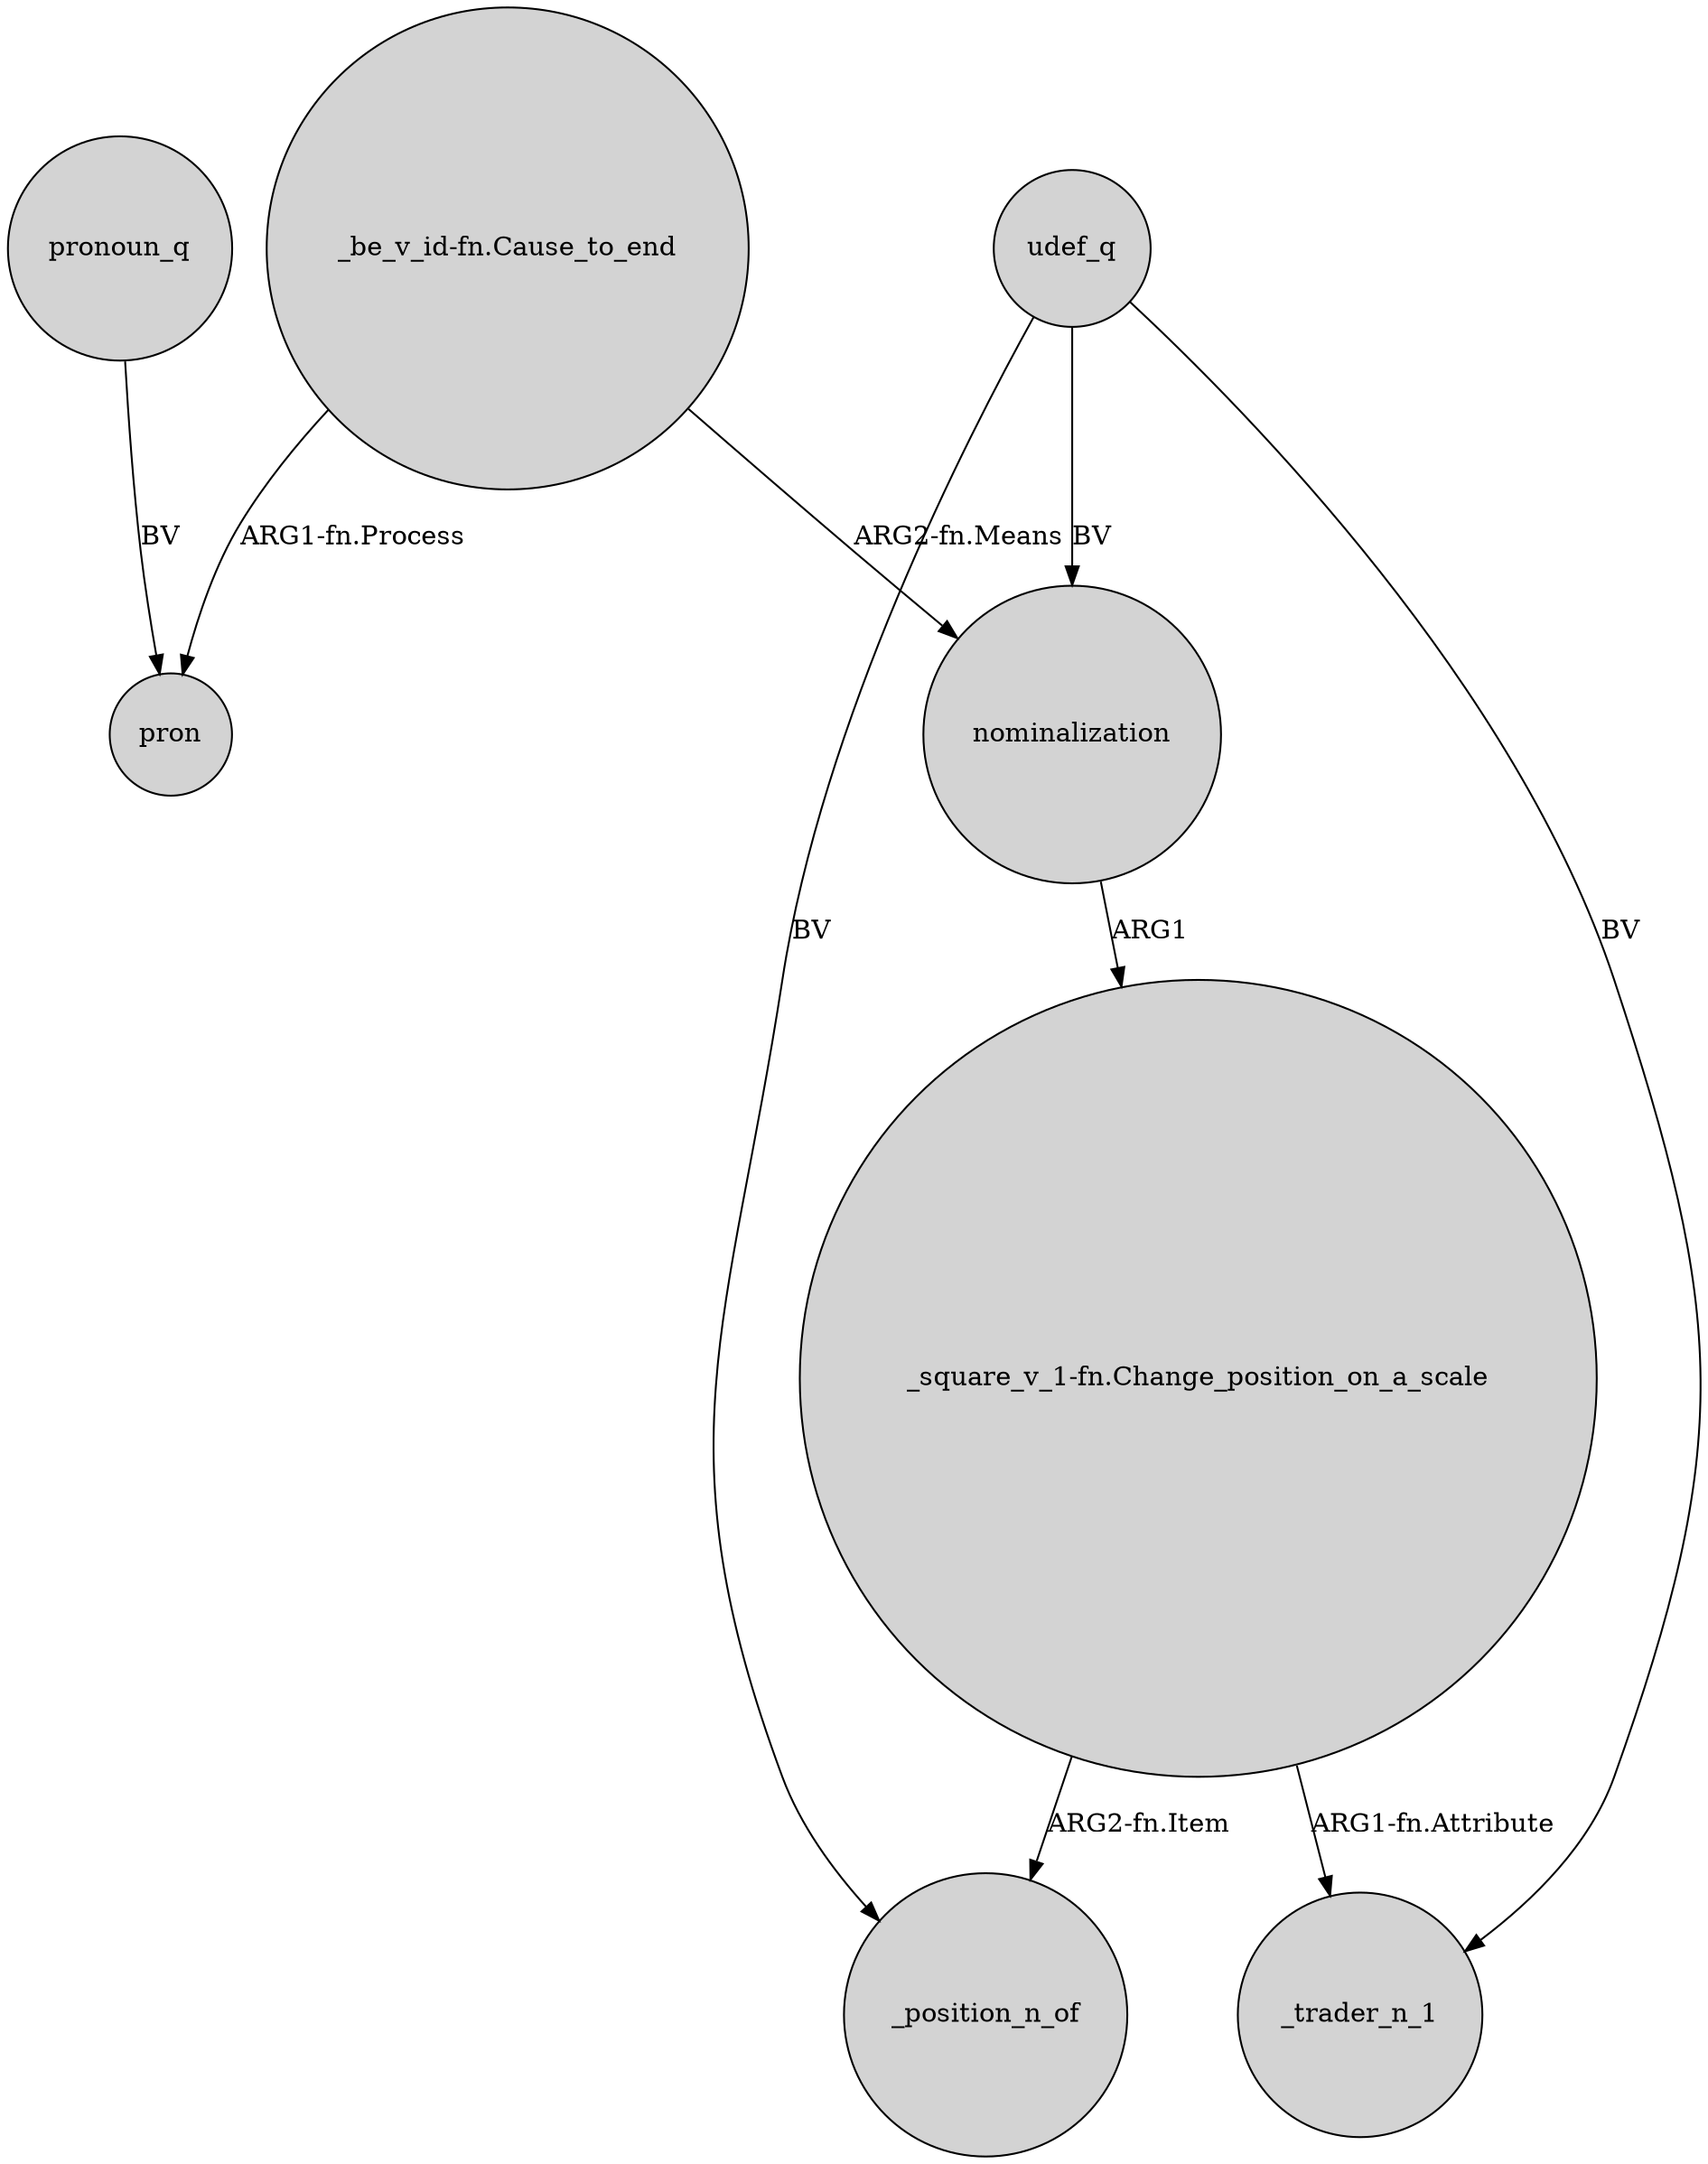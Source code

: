 digraph {
	node [shape=circle style=filled]
	"_be_v_id-fn.Cause_to_end" -> nominalization [label="ARG2-fn.Means"]
	"_square_v_1-fn.Change_position_on_a_scale" -> _position_n_of [label="ARG2-fn.Item"]
	"_square_v_1-fn.Change_position_on_a_scale" -> _trader_n_1 [label="ARG1-fn.Attribute"]
	nominalization -> "_square_v_1-fn.Change_position_on_a_scale" [label=ARG1]
	pronoun_q -> pron [label=BV]
	"_be_v_id-fn.Cause_to_end" -> pron [label="ARG1-fn.Process"]
	udef_q -> _trader_n_1 [label=BV]
	udef_q -> _position_n_of [label=BV]
	udef_q -> nominalization [label=BV]
}
